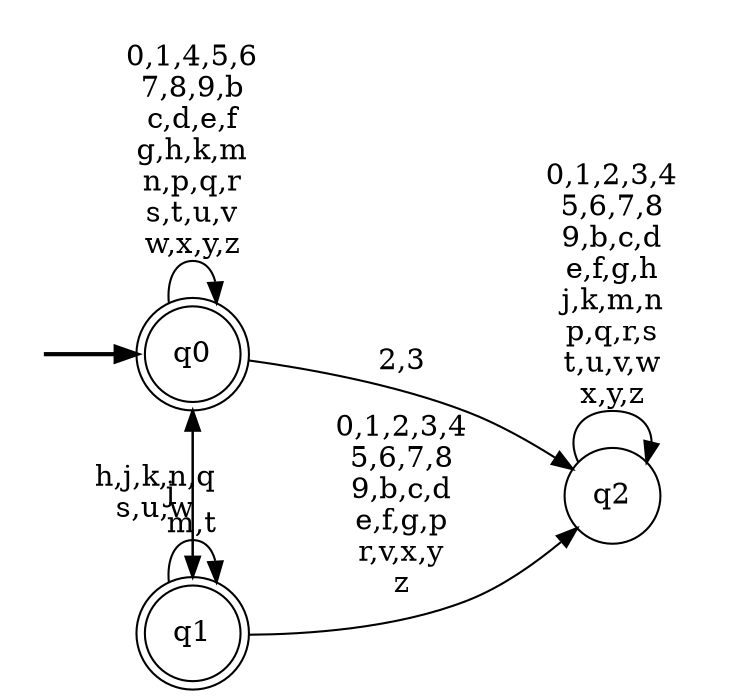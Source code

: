 digraph BlueStar {
__start0 [style = invis, shape = none, label = "", width = 0, height = 0];

rankdir=LR;
size="8,5";

s0 [style="rounded,filled", color="black", fillcolor="white" shape="doublecircle", label="q0"];
s1 [style="rounded,filled", color="black", fillcolor="white" shape="doublecircle", label="q1"];
s2 [style="filled", color="black", fillcolor="white" shape="circle", label="q2"];
subgraph cluster_main { 
	graph [pad=".75", ranksep="0.15", nodesep="0.15"];
	 style=invis; 
	__start0 -> s0 [penwidth=2];
}
s0 -> s0 [label="0,1,4,5,6\n7,8,9,b\nc,d,e,f\ng,h,k,m\nn,p,q,r\ns,t,u,v\nw,x,y,z"];
s0 -> s1 [label="j"];
s0 -> s2 [label="2,3"];
s1 -> s0 [label="h,j,k,n,q\ns,u,w"];
s1 -> s1 [label="m,t"];
s1 -> s2 [label="0,1,2,3,4\n5,6,7,8\n9,b,c,d\ne,f,g,p\nr,v,x,y\nz"];
s2 -> s2 [label="0,1,2,3,4\n5,6,7,8\n9,b,c,d\ne,f,g,h\nj,k,m,n\np,q,r,s\nt,u,v,w\nx,y,z"];

}